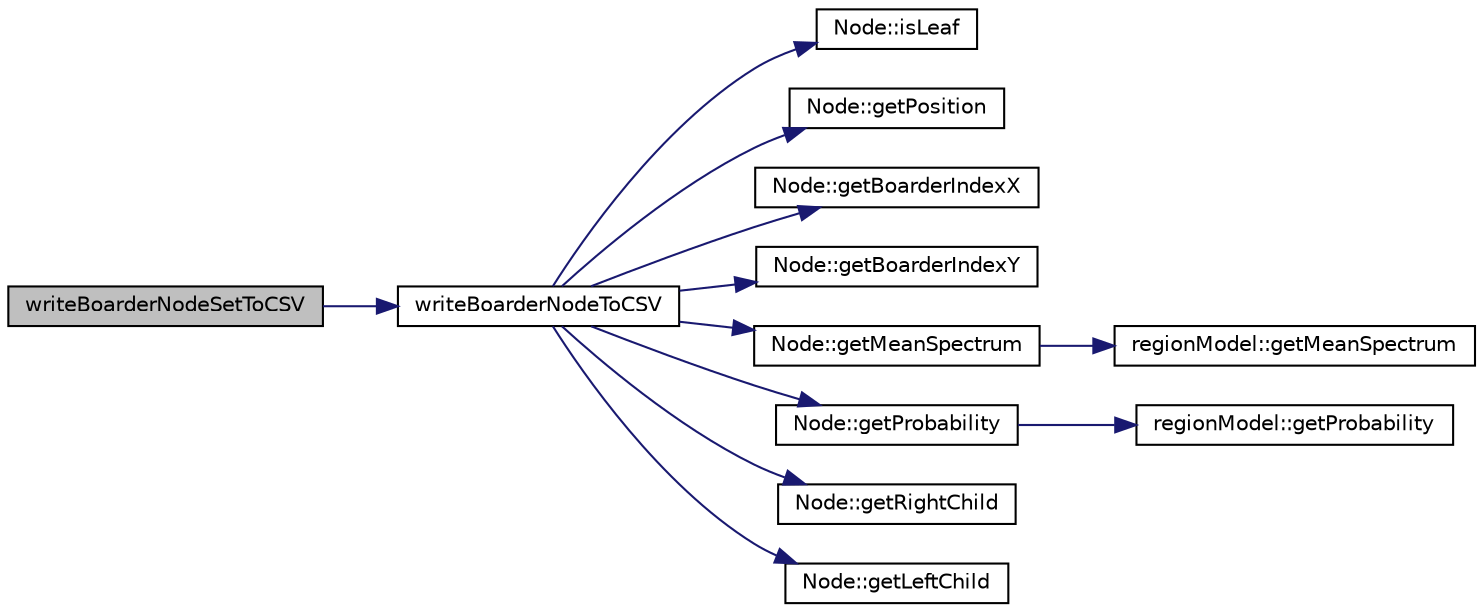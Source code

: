 digraph "writeBoarderNodeSetToCSV"
{
  edge [fontname="Helvetica",fontsize="10",labelfontname="Helvetica",labelfontsize="10"];
  node [fontname="Helvetica",fontsize="10",shape=record];
  rankdir="LR";
  Node1 [label="writeBoarderNodeSetToCSV",height=0.2,width=0.4,color="black", fillcolor="grey75", style="filled", fontcolor="black"];
  Node1 -> Node2 [color="midnightblue",fontsize="10",style="solid",fontname="Helvetica"];
  Node2 [label="writeBoarderNodeToCSV",height=0.2,width=0.4,color="black", fillcolor="white", style="filled",URL="$classio.html#a45290f2fa730337cac405e4e3c978291"];
  Node2 -> Node3 [color="midnightblue",fontsize="10",style="solid",fontname="Helvetica"];
  Node3 [label="Node::isLeaf",height=0.2,width=0.4,color="black", fillcolor="white", style="filled",URL="$class_node.html#a9b57b1e6093ef03a48de206e1fe0d5fe"];
  Node2 -> Node4 [color="midnightblue",fontsize="10",style="solid",fontname="Helvetica"];
  Node4 [label="Node::getPosition",height=0.2,width=0.4,color="black", fillcolor="white", style="filled",URL="$class_node.html#aca18f927d6e3e68be84538066f2ed2e7"];
  Node2 -> Node5 [color="midnightblue",fontsize="10",style="solid",fontname="Helvetica"];
  Node5 [label="Node::getBoarderIndexX",height=0.2,width=0.4,color="black", fillcolor="white", style="filled",URL="$class_node.html#ab8d9fa915cf2d13769b17e3464c15dd7"];
  Node2 -> Node6 [color="midnightblue",fontsize="10",style="solid",fontname="Helvetica"];
  Node6 [label="Node::getBoarderIndexY",height=0.2,width=0.4,color="black", fillcolor="white", style="filled",URL="$class_node.html#a2919276627db854e6e7be3fb0f1fe815"];
  Node2 -> Node7 [color="midnightblue",fontsize="10",style="solid",fontname="Helvetica"];
  Node7 [label="Node::getMeanSpectrum",height=0.2,width=0.4,color="black", fillcolor="white", style="filled",URL="$class_node.html#aa77f6b508b4f552ed4cd6eda60c9c1d8"];
  Node7 -> Node8 [color="midnightblue",fontsize="10",style="solid",fontname="Helvetica"];
  Node8 [label="regionModel::getMeanSpectrum",height=0.2,width=0.4,color="black", fillcolor="white", style="filled",URL="$classregion_model.html#aee3077cf5b2054468992ddd71eb60853"];
  Node2 -> Node9 [color="midnightblue",fontsize="10",style="solid",fontname="Helvetica"];
  Node9 [label="Node::getProbability",height=0.2,width=0.4,color="black", fillcolor="white", style="filled",URL="$class_node.html#a53c1a2ed2199a9d6b029bb664ba9e899"];
  Node9 -> Node10 [color="midnightblue",fontsize="10",style="solid",fontname="Helvetica"];
  Node10 [label="regionModel::getProbability",height=0.2,width=0.4,color="black", fillcolor="white", style="filled",URL="$classregion_model.html#a8743630d30ed958484d87f9887670a5b"];
  Node2 -> Node11 [color="midnightblue",fontsize="10",style="solid",fontname="Helvetica"];
  Node11 [label="Node::getRightChild",height=0.2,width=0.4,color="black", fillcolor="white", style="filled",URL="$class_node.html#a4e1a39b09be4bef30b2f6919653ed38d"];
  Node2 -> Node12 [color="midnightblue",fontsize="10",style="solid",fontname="Helvetica"];
  Node12 [label="Node::getLeftChild",height=0.2,width=0.4,color="black", fillcolor="white", style="filled",URL="$class_node.html#a8a4d7053614ca51e96eeee9c4b86000f"];
}
